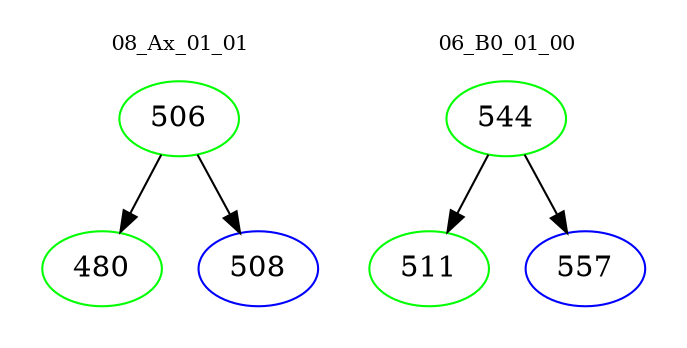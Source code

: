 digraph{
subgraph cluster_0 {
color = white
label = "08_Ax_01_01";
fontsize=10;
T0_506 [label="506", color="green"]
T0_506 -> T0_480 [color="black"]
T0_480 [label="480", color="green"]
T0_506 -> T0_508 [color="black"]
T0_508 [label="508", color="blue"]
}
subgraph cluster_1 {
color = white
label = "06_B0_01_00";
fontsize=10;
T1_544 [label="544", color="green"]
T1_544 -> T1_511 [color="black"]
T1_511 [label="511", color="green"]
T1_544 -> T1_557 [color="black"]
T1_557 [label="557", color="blue"]
}
}
